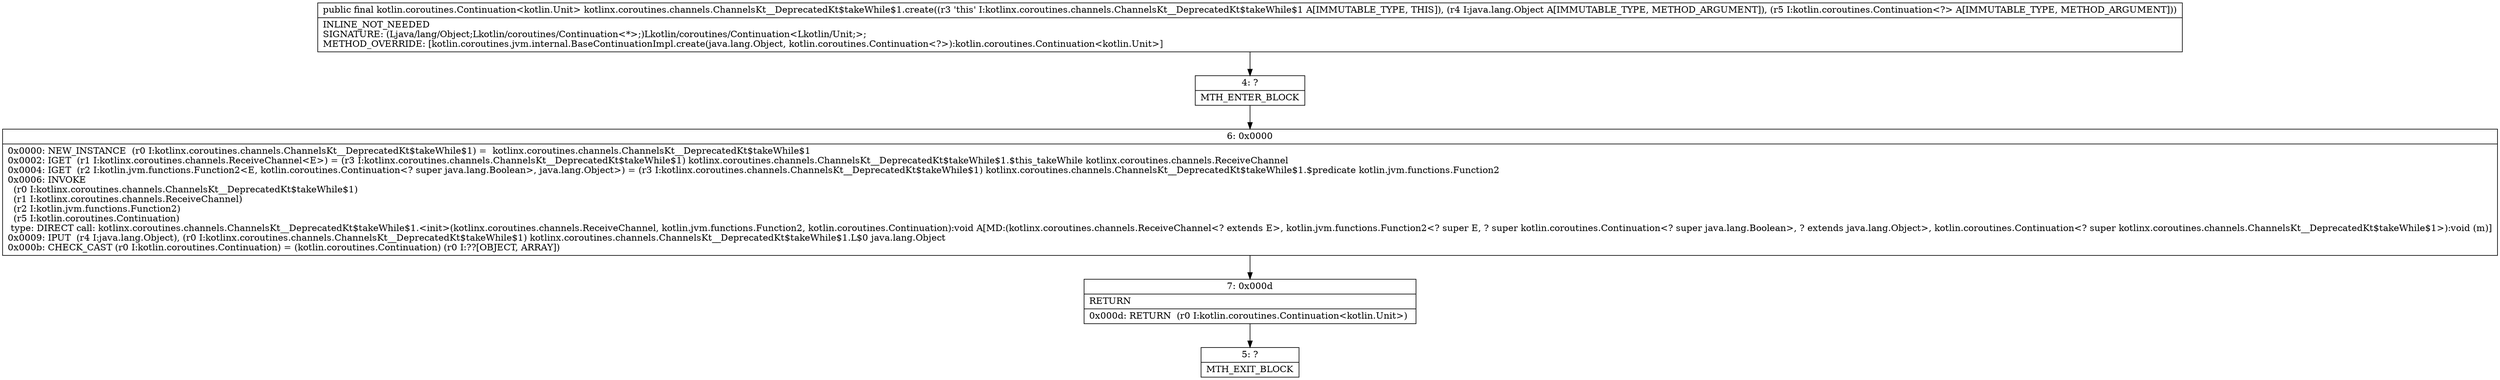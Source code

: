 digraph "CFG forkotlinx.coroutines.channels.ChannelsKt__DeprecatedKt$takeWhile$1.create(Ljava\/lang\/Object;Lkotlin\/coroutines\/Continuation;)Lkotlin\/coroutines\/Continuation;" {
Node_4 [shape=record,label="{4\:\ ?|MTH_ENTER_BLOCK\l}"];
Node_6 [shape=record,label="{6\:\ 0x0000|0x0000: NEW_INSTANCE  (r0 I:kotlinx.coroutines.channels.ChannelsKt__DeprecatedKt$takeWhile$1) =  kotlinx.coroutines.channels.ChannelsKt__DeprecatedKt$takeWhile$1 \l0x0002: IGET  (r1 I:kotlinx.coroutines.channels.ReceiveChannel\<E\>) = (r3 I:kotlinx.coroutines.channels.ChannelsKt__DeprecatedKt$takeWhile$1) kotlinx.coroutines.channels.ChannelsKt__DeprecatedKt$takeWhile$1.$this_takeWhile kotlinx.coroutines.channels.ReceiveChannel \l0x0004: IGET  (r2 I:kotlin.jvm.functions.Function2\<E, kotlin.coroutines.Continuation\<? super java.lang.Boolean\>, java.lang.Object\>) = (r3 I:kotlinx.coroutines.channels.ChannelsKt__DeprecatedKt$takeWhile$1) kotlinx.coroutines.channels.ChannelsKt__DeprecatedKt$takeWhile$1.$predicate kotlin.jvm.functions.Function2 \l0x0006: INVOKE  \l  (r0 I:kotlinx.coroutines.channels.ChannelsKt__DeprecatedKt$takeWhile$1)\l  (r1 I:kotlinx.coroutines.channels.ReceiveChannel)\l  (r2 I:kotlin.jvm.functions.Function2)\l  (r5 I:kotlin.coroutines.Continuation)\l type: DIRECT call: kotlinx.coroutines.channels.ChannelsKt__DeprecatedKt$takeWhile$1.\<init\>(kotlinx.coroutines.channels.ReceiveChannel, kotlin.jvm.functions.Function2, kotlin.coroutines.Continuation):void A[MD:(kotlinx.coroutines.channels.ReceiveChannel\<? extends E\>, kotlin.jvm.functions.Function2\<? super E, ? super kotlin.coroutines.Continuation\<? super java.lang.Boolean\>, ? extends java.lang.Object\>, kotlin.coroutines.Continuation\<? super kotlinx.coroutines.channels.ChannelsKt__DeprecatedKt$takeWhile$1\>):void (m)]\l0x0009: IPUT  (r4 I:java.lang.Object), (r0 I:kotlinx.coroutines.channels.ChannelsKt__DeprecatedKt$takeWhile$1) kotlinx.coroutines.channels.ChannelsKt__DeprecatedKt$takeWhile$1.L$0 java.lang.Object \l0x000b: CHECK_CAST (r0 I:kotlin.coroutines.Continuation) = (kotlin.coroutines.Continuation) (r0 I:??[OBJECT, ARRAY]) \l}"];
Node_7 [shape=record,label="{7\:\ 0x000d|RETURN\l|0x000d: RETURN  (r0 I:kotlin.coroutines.Continuation\<kotlin.Unit\>) \l}"];
Node_5 [shape=record,label="{5\:\ ?|MTH_EXIT_BLOCK\l}"];
MethodNode[shape=record,label="{public final kotlin.coroutines.Continuation\<kotlin.Unit\> kotlinx.coroutines.channels.ChannelsKt__DeprecatedKt$takeWhile$1.create((r3 'this' I:kotlinx.coroutines.channels.ChannelsKt__DeprecatedKt$takeWhile$1 A[IMMUTABLE_TYPE, THIS]), (r4 I:java.lang.Object A[IMMUTABLE_TYPE, METHOD_ARGUMENT]), (r5 I:kotlin.coroutines.Continuation\<?\> A[IMMUTABLE_TYPE, METHOD_ARGUMENT]))  | INLINE_NOT_NEEDED\lSIGNATURE: (Ljava\/lang\/Object;Lkotlin\/coroutines\/Continuation\<*\>;)Lkotlin\/coroutines\/Continuation\<Lkotlin\/Unit;\>;\lMETHOD_OVERRIDE: [kotlin.coroutines.jvm.internal.BaseContinuationImpl.create(java.lang.Object, kotlin.coroutines.Continuation\<?\>):kotlin.coroutines.Continuation\<kotlin.Unit\>]\l}"];
MethodNode -> Node_4;Node_4 -> Node_6;
Node_6 -> Node_7;
Node_7 -> Node_5;
}

